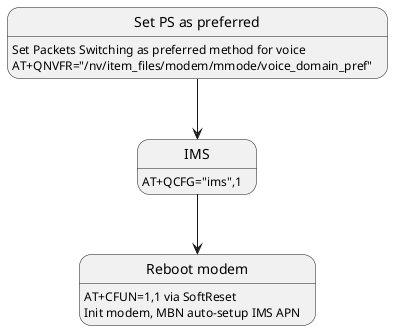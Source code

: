 @startuml



state "Reboot modem" as Reboot
Reboot: AT+CFUN=1,1 via SoftReset
Reboot: Init modem, MBN auto-setup IMS APN

state "IMS"  as IMS
IMS: AT+QCFG="ims",1


state "Set PS as preferred" as SetPS
SetPS:Set Packets Switching as preferred method for voice 
SetPS:AT+QNVFR="/nv/item_files/modem/mmode/voice_domain_pref"




SetPS --> IMS
IMS --> Reboot



@enduml